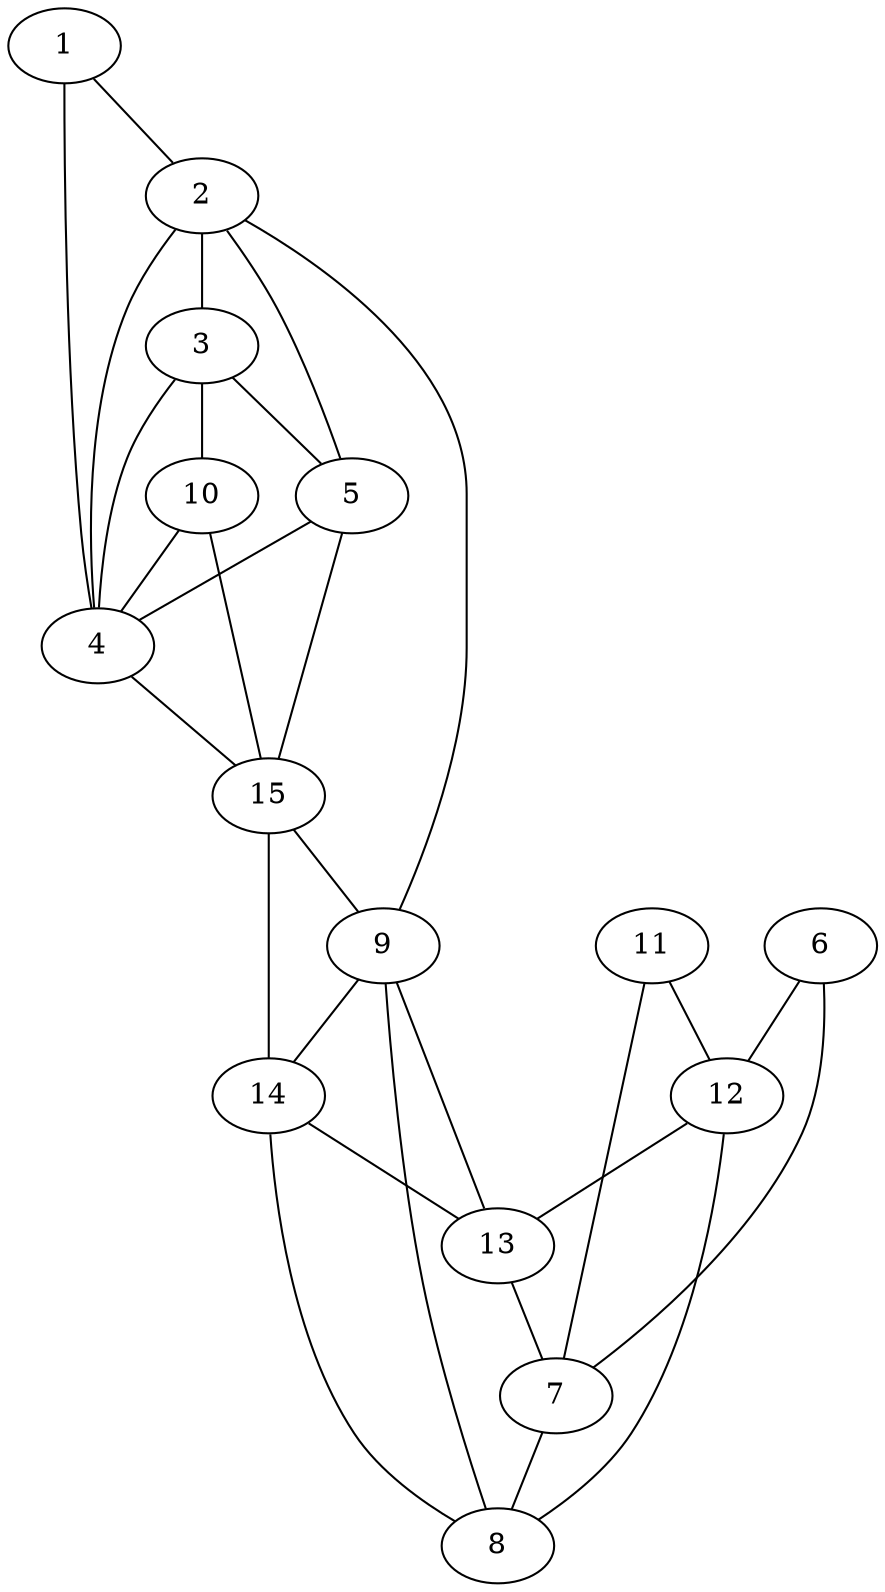 graph pdb1i8v {
	1	 [aaLength=3,
		sequence=SAL,
		type=0];
	2	 [aaLength=13,
		sequence=PPEATDTLNLIAS,
		type=0];
	1 -- 2	 [distance0="12.11799",
		frequency=1,
		type0=1];
	4	 [aaLength=14,
		sequence=PPEATDTLNLIASD,
		type=0];
	1 -- 4	 [distance0="33.35733",
		frequency=1,
		type0=2];
	3	 [aaLength=3,
		sequence=SAL,
		type=0];
	2 -- 3	 [distance0="35.78251",
		frequency=1,
		type0=3];
	2 -- 4	 [distance0="34.00966",
		frequency=1,
		type0=2];
	9	 [aaLength=4,
		sequence=HEYT,
		type=1];
	2 -- 9	 [distance0="28.0",
		frequency=1,
		type0=4];
	3 -- 4	 [distance0="5.932943",
		distance1="0.0",
		frequency=2,
		type0=1,
		type1=5];
	5	 [aaLength=3,
		sequence=TVC,
		type=1];
	3 -- 5	 [distance0="34.37325",
		frequency=1,
		type0=2];
	10	 [aaLength=3,
		sequence=TVC,
		type=1];
	3 -- 10	 [distance0="34.37325",
		frequency=1,
		type0=3];
	15	 [aaLength=2,
		sequence=VV,
		type=1];
	4 -- 15	 [distance0="9.0",
		frequency=1,
		type0=4];
	5 -- 2	 [distance0="4.0",
		frequency=1,
		type0=4];
	5 -- 4	 [distance0="34.17691",
		frequency=1,
		type0=3];
	5 -- 15	 [distance0="30.0",
		frequency=1,
		type0=2];
	6	 [aaLength=4,
		sequence=SLID,
		type=1];
	7	 [aaLength=4,
		sequence=DFYT,
		type=1];
	6 -- 7	 [distance0="11.0",
		frequency=1,
		type0=2];
	12	 [aaLength=4,
		sequence=DFYT,
		type=1];
	6 -- 12	 [distance0="11.0",
		frequency=1,
		type0=3];
	8	 [aaLength=4,
		sequence=RIIT,
		type=1];
	7 -- 8	 [distance0="10.0",
		frequency=1,
		type0=2];
	13	 [aaLength=4,
		sequence=RIIT,
		type=1];
	9 -- 13	 [distance0="16.0",
		frequency=1,
		type0=3];
	14	 [aaLength=4,
		sequence=HEYT,
		type=1];
	9 -- 14	 [distance0="0.0",
		frequency=1,
		type0=1];
	9 -- 8	 [distance0="16.0",
		distance1="12.0",
		frequency=2,
		type0=2,
		type1=4];
	10 -- 4	 [distance0="34.17691",
		frequency=1,
		type0=3];
	10 -- 15	 [distance0="30.0",
		frequency=1,
		type0=2];
	11	 [aaLength=4,
		sequence=SLID,
		type=1];
	11 -- 7	 [distance0="11.0",
		frequency=1,
		type0=2];
	11 -- 12	 [distance0="11.0",
		frequency=1,
		type0=3];
	12 -- 13	 [distance0="10.0",
		frequency=1,
		type0=3];
	12 -- 8	 [distance0="10.0",
		frequency=1,
		type0=2];
	13 -- 7	 [distance0="10.0",
		frequency=1,
		type0=2];
	14 -- 13	 [distance0="16.0",
		distance1="12.0",
		frequency=2,
		type0=3,
		type1=4];
	14 -- 8	 [distance0="16.0",
		frequency=1,
		type0=2];
	15 -- 14	 [distance0="18.0",
		distance1="16.0",
		frequency=2,
		type0=2,
		type1=4];
	15 -- 9	 [distance0="18.0",
		frequency=1,
		type0=1];
}
